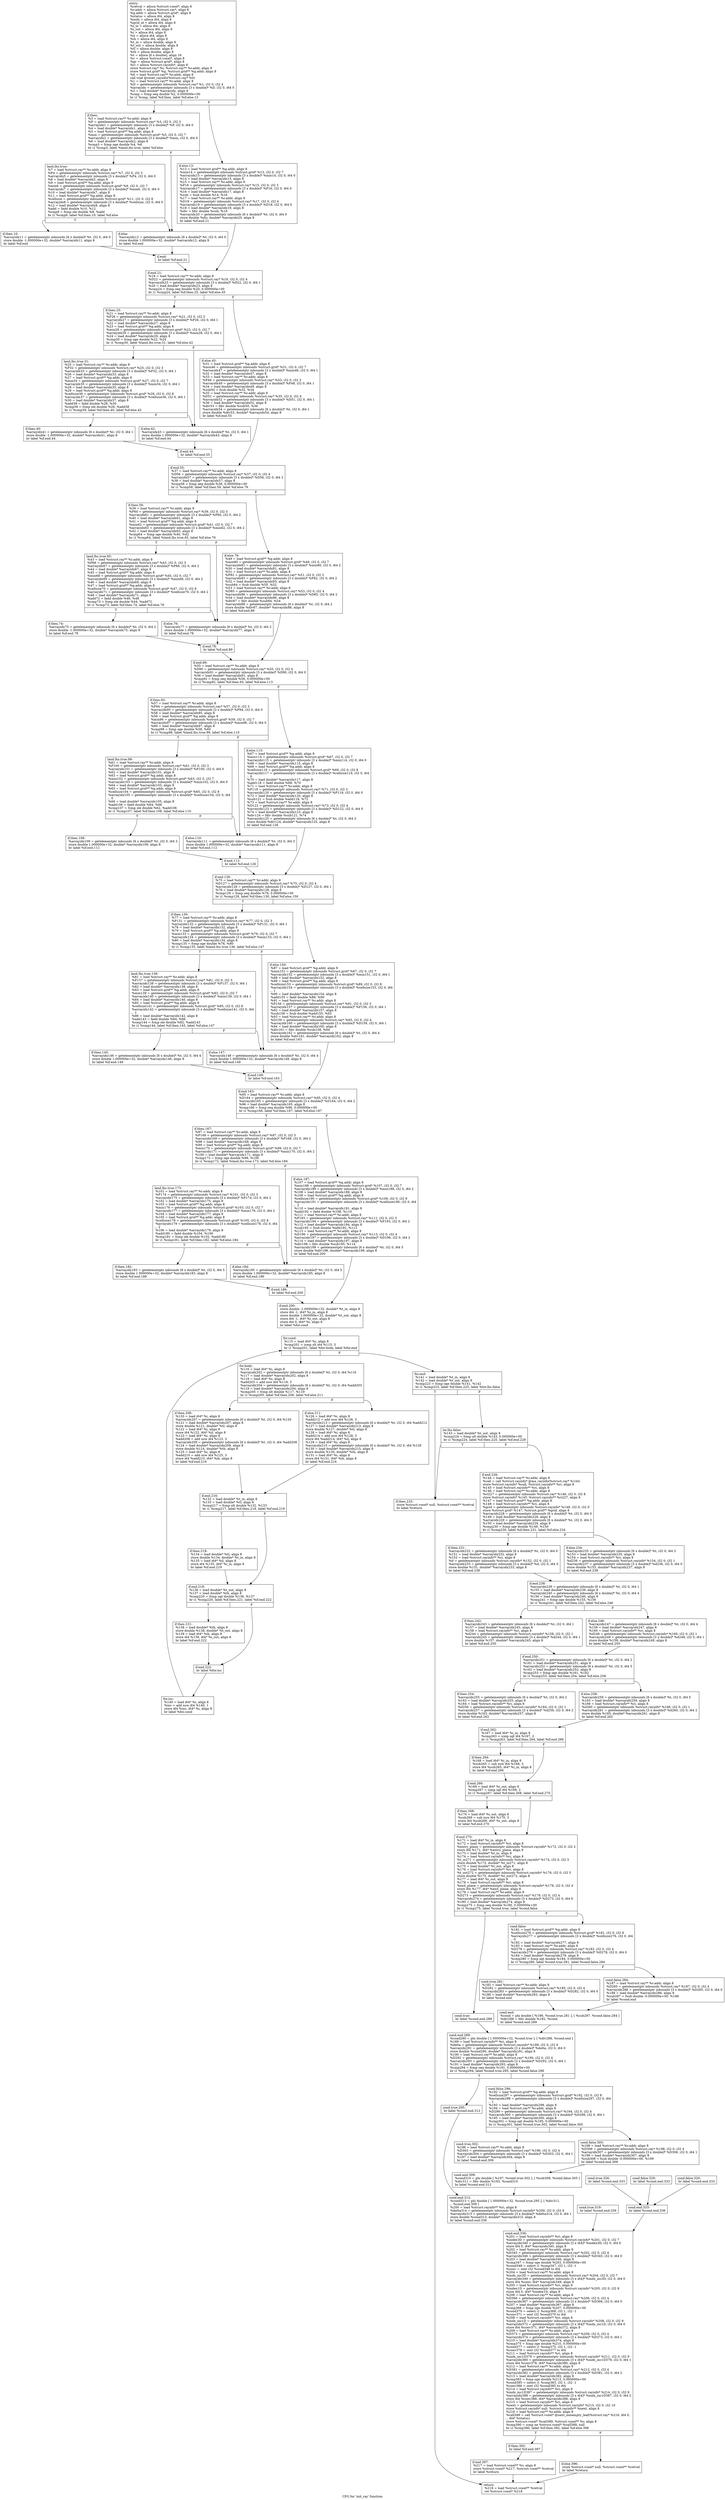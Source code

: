 digraph "CFG for 'init_ray' function" {
	label="CFG for 'init_ray' function";

	Node0x5f20430 [shape=record,label="{entry:\l  %retval = alloca %struct.voxel*, align 8\l  %r.addr = alloca %struct.ray*, align 8\l  %g.addr = alloca %struct.grid*, align 8\l  %status = alloca i64, align 8\l  %indx = alloca i64, align 8\l  %grid_id = alloca i64, align 8\l  %i_in = alloca i64, align 8\l  %i_out = alloca i64, align 8\l  %i = alloca i64, align 8\l  %il = alloca i64, align 8\l  %ih = alloca i64, align 8\l  %t_in = alloca double, align 8\l  %t_out = alloca double, align 8\l  %tl = alloca double, align 8\l  %th = alloca double, align 8\l  %t = alloca [6 x double], align 16\l  %v = alloca %struct.voxel*, align 8\l  %gr = alloca %struct.grid*, align 8\l  %ri = alloca %struct.rayinfo*, align 8\l  store %struct.ray* %r, %struct.ray** %r.addr, align 8\l  store %struct.grid* %g, %struct.grid** %g.addr, align 8\l  %0 = load %struct.ray** %r.addr, align 8\l  call void @reset_rayinfo(%struct.ray* %0)\l  %1 = load %struct.ray** %r.addr, align 8\l  %D = getelementptr inbounds %struct.ray* %1, i32 0, i32 4\l  %arrayidx = getelementptr inbounds [3 x double]* %D, i32 0, i64 0\l  %2 = load double* %arrayidx, align 8\l  %cmp = fcmp oeq double %2, 0.000000e+00\l  br i1 %cmp, label %if.then, label %if.else.13\l|{<s0>T|<s1>F}}"];
	Node0x5f20430:s0 -> Node0x5f20480;
	Node0x5f20430:s1 -> Node0x5f9b750;
	Node0x5f20480 [shape=record,label="{if.then:                                          \l  %3 = load %struct.ray** %r.addr, align 8\l  %P = getelementptr inbounds %struct.ray* %3, i32 0, i32 3\l  %arrayidx1 = getelementptr inbounds [3 x double]* %P, i32 0, i64 0\l  %4 = load double* %arrayidx1, align 8\l  %5 = load %struct.grid** %g.addr, align 8\l  %min = getelementptr inbounds %struct.grid* %5, i32 0, i32 7\l  %arrayidx2 = getelementptr inbounds [3 x double]* %min, i32 0, i64 0\l  %6 = load double* %arrayidx2, align 8\l  %cmp3 = fcmp oge double %4, %6\l  br i1 %cmp3, label %land.lhs.true, label %if.else\l|{<s0>T|<s1>F}}"];
	Node0x5f20480:s0 -> Node0x5f9b610;
	Node0x5f20480:s1 -> Node0x5f9b6b0;
	Node0x5f9b610 [shape=record,label="{land.lhs.true:                                    \l  %7 = load %struct.ray** %r.addr, align 8\l  %P4 = getelementptr inbounds %struct.ray* %7, i32 0, i32 3\l  %arrayidx5 = getelementptr inbounds [3 x double]* %P4, i32 0, i64 0\l  %8 = load double* %arrayidx5, align 8\l  %9 = load %struct.grid** %g.addr, align 8\l  %min6 = getelementptr inbounds %struct.grid* %9, i32 0, i32 7\l  %arrayidx7 = getelementptr inbounds [3 x double]* %min6, i32 0, i64 0\l  %10 = load double* %arrayidx7, align 8\l  %11 = load %struct.grid** %g.addr, align 8\l  %cellsize = getelementptr inbounds %struct.grid* %11, i32 0, i32 8\l  %arrayidx8 = getelementptr inbounds [3 x double]* %cellsize, i32 0, i64 0\l  %12 = load double* %arrayidx8, align 8\l  %add = fadd double %10, %12\l  %cmp9 = fcmp ole double %8, %add\l  br i1 %cmp9, label %if.then.10, label %if.else\l|{<s0>T|<s1>F}}"];
	Node0x5f9b610:s0 -> Node0x5f9b660;
	Node0x5f9b610:s1 -> Node0x5f9b6b0;
	Node0x5f9b660 [shape=record,label="{if.then.10:                                       \l  %arrayidx11 = getelementptr inbounds [6 x double]* %t, i32 0, i64 0\l  store double -1.000000e+32, double* %arrayidx11, align 8\l  br label %if.end\l}"];
	Node0x5f9b660 -> Node0x5f9b700;
	Node0x5f9b6b0 [shape=record,label="{if.else:                                          \l  %arrayidx12 = getelementptr inbounds [6 x double]* %t, i32 0, i64 0\l  store double 1.000000e+32, double* %arrayidx12, align 8\l  br label %if.end\l}"];
	Node0x5f9b6b0 -> Node0x5f9b700;
	Node0x5f9b700 [shape=record,label="{if.end:                                           \l  br label %if.end.21\l}"];
	Node0x5f9b700 -> Node0x5f9b7a0;
	Node0x5f9b750 [shape=record,label="{if.else.13:                                       \l  %13 = load %struct.grid** %g.addr, align 8\l  %min14 = getelementptr inbounds %struct.grid* %13, i32 0, i32 7\l  %arrayidx15 = getelementptr inbounds [3 x double]* %min14, i32 0, i64 0\l  %14 = load double* %arrayidx15, align 8\l  %15 = load %struct.ray** %r.addr, align 8\l  %P16 = getelementptr inbounds %struct.ray* %15, i32 0, i32 3\l  %arrayidx17 = getelementptr inbounds [3 x double]* %P16, i32 0, i64 0\l  %16 = load double* %arrayidx17, align 8\l  %sub = fsub double %14, %16\l  %17 = load %struct.ray** %r.addr, align 8\l  %D18 = getelementptr inbounds %struct.ray* %17, i32 0, i32 4\l  %arrayidx19 = getelementptr inbounds [3 x double]* %D18, i32 0, i64 0\l  %18 = load double* %arrayidx19, align 8\l  %div = fdiv double %sub, %18\l  %arrayidx20 = getelementptr inbounds [6 x double]* %t, i32 0, i64 0\l  store double %div, double* %arrayidx20, align 8\l  br label %if.end.21\l}"];
	Node0x5f9b750 -> Node0x5f9b7a0;
	Node0x5f9b7a0 [shape=record,label="{if.end.21:                                        \l  %19 = load %struct.ray** %r.addr, align 8\l  %D22 = getelementptr inbounds %struct.ray* %19, i32 0, i32 4\l  %arrayidx23 = getelementptr inbounds [3 x double]* %D22, i32 0, i64 1\l  %20 = load double* %arrayidx23, align 8\l  %cmp24 = fcmp oeq double %20, 0.000000e+00\l  br i1 %cmp24, label %if.then.25, label %if.else.45\l|{<s0>T|<s1>F}}"];
	Node0x5f9b7a0:s0 -> Node0x5f9b7f0;
	Node0x5f9b7a0:s1 -> Node0x5f9b980;
	Node0x5f9b7f0 [shape=record,label="{if.then.25:                                       \l  %21 = load %struct.ray** %r.addr, align 8\l  %P26 = getelementptr inbounds %struct.ray* %21, i32 0, i32 3\l  %arrayidx27 = getelementptr inbounds [3 x double]* %P26, i32 0, i64 1\l  %22 = load double* %arrayidx27, align 8\l  %23 = load %struct.grid** %g.addr, align 8\l  %min28 = getelementptr inbounds %struct.grid* %23, i32 0, i32 7\l  %arrayidx29 = getelementptr inbounds [3 x double]* %min28, i32 0, i64 1\l  %24 = load double* %arrayidx29, align 8\l  %cmp30 = fcmp oge double %22, %24\l  br i1 %cmp30, label %land.lhs.true.31, label %if.else.42\l|{<s0>T|<s1>F}}"];
	Node0x5f9b7f0:s0 -> Node0x5f9b840;
	Node0x5f9b7f0:s1 -> Node0x5f9b8e0;
	Node0x5f9b840 [shape=record,label="{land.lhs.true.31:                                 \l  %25 = load %struct.ray** %r.addr, align 8\l  %P32 = getelementptr inbounds %struct.ray* %25, i32 0, i32 3\l  %arrayidx33 = getelementptr inbounds [3 x double]* %P32, i32 0, i64 1\l  %26 = load double* %arrayidx33, align 8\l  %27 = load %struct.grid** %g.addr, align 8\l  %min34 = getelementptr inbounds %struct.grid* %27, i32 0, i32 7\l  %arrayidx35 = getelementptr inbounds [3 x double]* %min34, i32 0, i64 1\l  %28 = load double* %arrayidx35, align 8\l  %29 = load %struct.grid** %g.addr, align 8\l  %cellsize36 = getelementptr inbounds %struct.grid* %29, i32 0, i32 8\l  %arrayidx37 = getelementptr inbounds [3 x double]* %cellsize36, i32 0, i64 1\l  %30 = load double* %arrayidx37, align 8\l  %add38 = fadd double %28, %30\l  %cmp39 = fcmp ole double %26, %add38\l  br i1 %cmp39, label %if.then.40, label %if.else.42\l|{<s0>T|<s1>F}}"];
	Node0x5f9b840:s0 -> Node0x5f9b890;
	Node0x5f9b840:s1 -> Node0x5f9b8e0;
	Node0x5f9b890 [shape=record,label="{if.then.40:                                       \l  %arrayidx41 = getelementptr inbounds [6 x double]* %t, i32 0, i64 1\l  store double -1.000000e+32, double* %arrayidx41, align 8\l  br label %if.end.44\l}"];
	Node0x5f9b890 -> Node0x5f9b930;
	Node0x5f9b8e0 [shape=record,label="{if.else.42:                                       \l  %arrayidx43 = getelementptr inbounds [6 x double]* %t, i32 0, i64 1\l  store double 1.000000e+32, double* %arrayidx43, align 8\l  br label %if.end.44\l}"];
	Node0x5f9b8e0 -> Node0x5f9b930;
	Node0x5f9b930 [shape=record,label="{if.end.44:                                        \l  br label %if.end.55\l}"];
	Node0x5f9b930 -> Node0x5f9b9d0;
	Node0x5f9b980 [shape=record,label="{if.else.45:                                       \l  %31 = load %struct.grid** %g.addr, align 8\l  %min46 = getelementptr inbounds %struct.grid* %31, i32 0, i32 7\l  %arrayidx47 = getelementptr inbounds [3 x double]* %min46, i32 0, i64 1\l  %32 = load double* %arrayidx47, align 8\l  %33 = load %struct.ray** %r.addr, align 8\l  %P48 = getelementptr inbounds %struct.ray* %33, i32 0, i32 3\l  %arrayidx49 = getelementptr inbounds [3 x double]* %P48, i32 0, i64 1\l  %34 = load double* %arrayidx49, align 8\l  %sub50 = fsub double %32, %34\l  %35 = load %struct.ray** %r.addr, align 8\l  %D51 = getelementptr inbounds %struct.ray* %35, i32 0, i32 4\l  %arrayidx52 = getelementptr inbounds [3 x double]* %D51, i32 0, i64 1\l  %36 = load double* %arrayidx52, align 8\l  %div53 = fdiv double %sub50, %36\l  %arrayidx54 = getelementptr inbounds [6 x double]* %t, i32 0, i64 1\l  store double %div53, double* %arrayidx54, align 8\l  br label %if.end.55\l}"];
	Node0x5f9b980 -> Node0x5f9b9d0;
	Node0x5f9b9d0 [shape=record,label="{if.end.55:                                        \l  %37 = load %struct.ray** %r.addr, align 8\l  %D56 = getelementptr inbounds %struct.ray* %37, i32 0, i32 4\l  %arrayidx57 = getelementptr inbounds [3 x double]* %D56, i32 0, i64 2\l  %38 = load double* %arrayidx57, align 8\l  %cmp58 = fcmp oeq double %38, 0.000000e+00\l  br i1 %cmp58, label %if.then.59, label %if.else.79\l|{<s0>T|<s1>F}}"];
	Node0x5f9b9d0:s0 -> Node0x5f9ba20;
	Node0x5f9b9d0:s1 -> Node0x5f9bbb0;
	Node0x5f9ba20 [shape=record,label="{if.then.59:                                       \l  %39 = load %struct.ray** %r.addr, align 8\l  %P60 = getelementptr inbounds %struct.ray* %39, i32 0, i32 3\l  %arrayidx61 = getelementptr inbounds [3 x double]* %P60, i32 0, i64 2\l  %40 = load double* %arrayidx61, align 8\l  %41 = load %struct.grid** %g.addr, align 8\l  %min62 = getelementptr inbounds %struct.grid* %41, i32 0, i32 7\l  %arrayidx63 = getelementptr inbounds [3 x double]* %min62, i32 0, i64 2\l  %42 = load double* %arrayidx63, align 8\l  %cmp64 = fcmp oge double %40, %42\l  br i1 %cmp64, label %land.lhs.true.65, label %if.else.76\l|{<s0>T|<s1>F}}"];
	Node0x5f9ba20:s0 -> Node0x5f9ba70;
	Node0x5f9ba20:s1 -> Node0x5f9bb10;
	Node0x5f9ba70 [shape=record,label="{land.lhs.true.65:                                 \l  %43 = load %struct.ray** %r.addr, align 8\l  %P66 = getelementptr inbounds %struct.ray* %43, i32 0, i32 3\l  %arrayidx67 = getelementptr inbounds [3 x double]* %P66, i32 0, i64 2\l  %44 = load double* %arrayidx67, align 8\l  %45 = load %struct.grid** %g.addr, align 8\l  %min68 = getelementptr inbounds %struct.grid* %45, i32 0, i32 7\l  %arrayidx69 = getelementptr inbounds [3 x double]* %min68, i32 0, i64 2\l  %46 = load double* %arrayidx69, align 8\l  %47 = load %struct.grid** %g.addr, align 8\l  %cellsize70 = getelementptr inbounds %struct.grid* %47, i32 0, i32 8\l  %arrayidx71 = getelementptr inbounds [3 x double]* %cellsize70, i32 0, i64 2\l  %48 = load double* %arrayidx71, align 8\l  %add72 = fadd double %46, %48\l  %cmp73 = fcmp ole double %44, %add72\l  br i1 %cmp73, label %if.then.74, label %if.else.76\l|{<s0>T|<s1>F}}"];
	Node0x5f9ba70:s0 -> Node0x5f9bac0;
	Node0x5f9ba70:s1 -> Node0x5f9bb10;
	Node0x5f9bac0 [shape=record,label="{if.then.74:                                       \l  %arrayidx75 = getelementptr inbounds [6 x double]* %t, i32 0, i64 2\l  store double -1.000000e+32, double* %arrayidx75, align 8\l  br label %if.end.78\l}"];
	Node0x5f9bac0 -> Node0x5f9bb60;
	Node0x5f9bb10 [shape=record,label="{if.else.76:                                       \l  %arrayidx77 = getelementptr inbounds [6 x double]* %t, i32 0, i64 2\l  store double 1.000000e+32, double* %arrayidx77, align 8\l  br label %if.end.78\l}"];
	Node0x5f9bb10 -> Node0x5f9bb60;
	Node0x5f9bb60 [shape=record,label="{if.end.78:                                        \l  br label %if.end.89\l}"];
	Node0x5f9bb60 -> Node0x5f9bc00;
	Node0x5f9bbb0 [shape=record,label="{if.else.79:                                       \l  %49 = load %struct.grid** %g.addr, align 8\l  %min80 = getelementptr inbounds %struct.grid* %49, i32 0, i32 7\l  %arrayidx81 = getelementptr inbounds [3 x double]* %min80, i32 0, i64 2\l  %50 = load double* %arrayidx81, align 8\l  %51 = load %struct.ray** %r.addr, align 8\l  %P82 = getelementptr inbounds %struct.ray* %51, i32 0, i32 3\l  %arrayidx83 = getelementptr inbounds [3 x double]* %P82, i32 0, i64 2\l  %52 = load double* %arrayidx83, align 8\l  %sub84 = fsub double %50, %52\l  %53 = load %struct.ray** %r.addr, align 8\l  %D85 = getelementptr inbounds %struct.ray* %53, i32 0, i32 4\l  %arrayidx86 = getelementptr inbounds [3 x double]* %D85, i32 0, i64 2\l  %54 = load double* %arrayidx86, align 8\l  %div87 = fdiv double %sub84, %54\l  %arrayidx88 = getelementptr inbounds [6 x double]* %t, i32 0, i64 2\l  store double %div87, double* %arrayidx88, align 8\l  br label %if.end.89\l}"];
	Node0x5f9bbb0 -> Node0x5f9bc00;
	Node0x5f9bc00 [shape=record,label="{if.end.89:                                        \l  %55 = load %struct.ray** %r.addr, align 8\l  %D90 = getelementptr inbounds %struct.ray* %55, i32 0, i32 4\l  %arrayidx91 = getelementptr inbounds [3 x double]* %D90, i32 0, i64 0\l  %56 = load double* %arrayidx91, align 8\l  %cmp92 = fcmp oeq double %56, 0.000000e+00\l  br i1 %cmp92, label %if.then.93, label %if.else.113\l|{<s0>T|<s1>F}}"];
	Node0x5f9bc00:s0 -> Node0x5f9bc50;
	Node0x5f9bc00:s1 -> Node0x5f9bde0;
	Node0x5f9bc50 [shape=record,label="{if.then.93:                                       \l  %57 = load %struct.ray** %r.addr, align 8\l  %P94 = getelementptr inbounds %struct.ray* %57, i32 0, i32 3\l  %arrayidx95 = getelementptr inbounds [3 x double]* %P94, i32 0, i64 0\l  %58 = load double* %arrayidx95, align 8\l  %59 = load %struct.grid** %g.addr, align 8\l  %min96 = getelementptr inbounds %struct.grid* %59, i32 0, i32 7\l  %arrayidx97 = getelementptr inbounds [3 x double]* %min96, i32 0, i64 0\l  %60 = load double* %arrayidx97, align 8\l  %cmp98 = fcmp oge double %58, %60\l  br i1 %cmp98, label %land.lhs.true.99, label %if.else.110\l|{<s0>T|<s1>F}}"];
	Node0x5f9bc50:s0 -> Node0x5f9bca0;
	Node0x5f9bc50:s1 -> Node0x5f9bd40;
	Node0x5f9bca0 [shape=record,label="{land.lhs.true.99:                                 \l  %61 = load %struct.ray** %r.addr, align 8\l  %P100 = getelementptr inbounds %struct.ray* %61, i32 0, i32 3\l  %arrayidx101 = getelementptr inbounds [3 x double]* %P100, i32 0, i64 0\l  %62 = load double* %arrayidx101, align 8\l  %63 = load %struct.grid** %g.addr, align 8\l  %min102 = getelementptr inbounds %struct.grid* %63, i32 0, i32 7\l  %arrayidx103 = getelementptr inbounds [3 x double]* %min102, i32 0, i64 0\l  %64 = load double* %arrayidx103, align 8\l  %65 = load %struct.grid** %g.addr, align 8\l  %cellsize104 = getelementptr inbounds %struct.grid* %65, i32 0, i32 8\l  %arrayidx105 = getelementptr inbounds [3 x double]* %cellsize104, i32 0, i64\l... 0\l  %66 = load double* %arrayidx105, align 8\l  %add106 = fadd double %64, %66\l  %cmp107 = fcmp ole double %62, %add106\l  br i1 %cmp107, label %if.then.108, label %if.else.110\l|{<s0>T|<s1>F}}"];
	Node0x5f9bca0:s0 -> Node0x5f9bcf0;
	Node0x5f9bca0:s1 -> Node0x5f9bd40;
	Node0x5f9bcf0 [shape=record,label="{if.then.108:                                      \l  %arrayidx109 = getelementptr inbounds [6 x double]* %t, i32 0, i64 3\l  store double 1.000000e+32, double* %arrayidx109, align 8\l  br label %if.end.112\l}"];
	Node0x5f9bcf0 -> Node0x5f9bd90;
	Node0x5f9bd40 [shape=record,label="{if.else.110:                                      \l  %arrayidx111 = getelementptr inbounds [6 x double]* %t, i32 0, i64 3\l  store double 1.000000e+32, double* %arrayidx111, align 8\l  br label %if.end.112\l}"];
	Node0x5f9bd40 -> Node0x5f9bd90;
	Node0x5f9bd90 [shape=record,label="{if.end.112:                                       \l  br label %if.end.126\l}"];
	Node0x5f9bd90 -> Node0x5f9be30;
	Node0x5f9bde0 [shape=record,label="{if.else.113:                                      \l  %67 = load %struct.grid** %g.addr, align 8\l  %min114 = getelementptr inbounds %struct.grid* %67, i32 0, i32 7\l  %arrayidx115 = getelementptr inbounds [3 x double]* %min114, i32 0, i64 0\l  %68 = load double* %arrayidx115, align 8\l  %69 = load %struct.grid** %g.addr, align 8\l  %cellsize116 = getelementptr inbounds %struct.grid* %69, i32 0, i32 8\l  %arrayidx117 = getelementptr inbounds [3 x double]* %cellsize116, i32 0, i64\l... 0\l  %70 = load double* %arrayidx117, align 8\l  %add118 = fadd double %68, %70\l  %71 = load %struct.ray** %r.addr, align 8\l  %P119 = getelementptr inbounds %struct.ray* %71, i32 0, i32 3\l  %arrayidx120 = getelementptr inbounds [3 x double]* %P119, i32 0, i64 0\l  %72 = load double* %arrayidx120, align 8\l  %sub121 = fsub double %add118, %72\l  %73 = load %struct.ray** %r.addr, align 8\l  %D122 = getelementptr inbounds %struct.ray* %73, i32 0, i32 4\l  %arrayidx123 = getelementptr inbounds [3 x double]* %D122, i32 0, i64 0\l  %74 = load double* %arrayidx123, align 8\l  %div124 = fdiv double %sub121, %74\l  %arrayidx125 = getelementptr inbounds [6 x double]* %t, i32 0, i64 3\l  store double %div124, double* %arrayidx125, align 8\l  br label %if.end.126\l}"];
	Node0x5f9bde0 -> Node0x5f9be30;
	Node0x5f9be30 [shape=record,label="{if.end.126:                                       \l  %75 = load %struct.ray** %r.addr, align 8\l  %D127 = getelementptr inbounds %struct.ray* %75, i32 0, i32 4\l  %arrayidx128 = getelementptr inbounds [3 x double]* %D127, i32 0, i64 1\l  %76 = load double* %arrayidx128, align 8\l  %cmp129 = fcmp oeq double %76, 0.000000e+00\l  br i1 %cmp129, label %if.then.130, label %if.else.150\l|{<s0>T|<s1>F}}"];
	Node0x5f9be30:s0 -> Node0x5f9be80;
	Node0x5f9be30:s1 -> Node0x5f9c010;
	Node0x5f9be80 [shape=record,label="{if.then.130:                                      \l  %77 = load %struct.ray** %r.addr, align 8\l  %P131 = getelementptr inbounds %struct.ray* %77, i32 0, i32 3\l  %arrayidx132 = getelementptr inbounds [3 x double]* %P131, i32 0, i64 1\l  %78 = load double* %arrayidx132, align 8\l  %79 = load %struct.grid** %g.addr, align 8\l  %min133 = getelementptr inbounds %struct.grid* %79, i32 0, i32 7\l  %arrayidx134 = getelementptr inbounds [3 x double]* %min133, i32 0, i64 1\l  %80 = load double* %arrayidx134, align 8\l  %cmp135 = fcmp oge double %78, %80\l  br i1 %cmp135, label %land.lhs.true.136, label %if.else.147\l|{<s0>T|<s1>F}}"];
	Node0x5f9be80:s0 -> Node0x5f9bed0;
	Node0x5f9be80:s1 -> Node0x5f9bf70;
	Node0x5f9bed0 [shape=record,label="{land.lhs.true.136:                                \l  %81 = load %struct.ray** %r.addr, align 8\l  %P137 = getelementptr inbounds %struct.ray* %81, i32 0, i32 3\l  %arrayidx138 = getelementptr inbounds [3 x double]* %P137, i32 0, i64 1\l  %82 = load double* %arrayidx138, align 8\l  %83 = load %struct.grid** %g.addr, align 8\l  %min139 = getelementptr inbounds %struct.grid* %83, i32 0, i32 7\l  %arrayidx140 = getelementptr inbounds [3 x double]* %min139, i32 0, i64 1\l  %84 = load double* %arrayidx140, align 8\l  %85 = load %struct.grid** %g.addr, align 8\l  %cellsize141 = getelementptr inbounds %struct.grid* %85, i32 0, i32 8\l  %arrayidx142 = getelementptr inbounds [3 x double]* %cellsize141, i32 0, i64\l... 1\l  %86 = load double* %arrayidx142, align 8\l  %add143 = fadd double %84, %86\l  %cmp144 = fcmp ole double %82, %add143\l  br i1 %cmp144, label %if.then.145, label %if.else.147\l|{<s0>T|<s1>F}}"];
	Node0x5f9bed0:s0 -> Node0x5f9bf20;
	Node0x5f9bed0:s1 -> Node0x5f9bf70;
	Node0x5f9bf20 [shape=record,label="{if.then.145:                                      \l  %arrayidx146 = getelementptr inbounds [6 x double]* %t, i32 0, i64 4\l  store double 1.000000e+32, double* %arrayidx146, align 8\l  br label %if.end.149\l}"];
	Node0x5f9bf20 -> Node0x5f9bfc0;
	Node0x5f9bf70 [shape=record,label="{if.else.147:                                      \l  %arrayidx148 = getelementptr inbounds [6 x double]* %t, i32 0, i64 4\l  store double 1.000000e+32, double* %arrayidx148, align 8\l  br label %if.end.149\l}"];
	Node0x5f9bf70 -> Node0x5f9bfc0;
	Node0x5f9bfc0 [shape=record,label="{if.end.149:                                       \l  br label %if.end.163\l}"];
	Node0x5f9bfc0 -> Node0x5f9c060;
	Node0x5f9c010 [shape=record,label="{if.else.150:                                      \l  %87 = load %struct.grid** %g.addr, align 8\l  %min151 = getelementptr inbounds %struct.grid* %87, i32 0, i32 7\l  %arrayidx152 = getelementptr inbounds [3 x double]* %min151, i32 0, i64 1\l  %88 = load double* %arrayidx152, align 8\l  %89 = load %struct.grid** %g.addr, align 8\l  %cellsize153 = getelementptr inbounds %struct.grid* %89, i32 0, i32 8\l  %arrayidx154 = getelementptr inbounds [3 x double]* %cellsize153, i32 0, i64\l... 1\l  %90 = load double* %arrayidx154, align 8\l  %add155 = fadd double %88, %90\l  %91 = load %struct.ray** %r.addr, align 8\l  %P156 = getelementptr inbounds %struct.ray* %91, i32 0, i32 3\l  %arrayidx157 = getelementptr inbounds [3 x double]* %P156, i32 0, i64 1\l  %92 = load double* %arrayidx157, align 8\l  %sub158 = fsub double %add155, %92\l  %93 = load %struct.ray** %r.addr, align 8\l  %D159 = getelementptr inbounds %struct.ray* %93, i32 0, i32 4\l  %arrayidx160 = getelementptr inbounds [3 x double]* %D159, i32 0, i64 1\l  %94 = load double* %arrayidx160, align 8\l  %div161 = fdiv double %sub158, %94\l  %arrayidx162 = getelementptr inbounds [6 x double]* %t, i32 0, i64 4\l  store double %div161, double* %arrayidx162, align 8\l  br label %if.end.163\l}"];
	Node0x5f9c010 -> Node0x5f9c060;
	Node0x5f9c060 [shape=record,label="{if.end.163:                                       \l  %95 = load %struct.ray** %r.addr, align 8\l  %D164 = getelementptr inbounds %struct.ray* %95, i32 0, i32 4\l  %arrayidx165 = getelementptr inbounds [3 x double]* %D164, i32 0, i64 2\l  %96 = load double* %arrayidx165, align 8\l  %cmp166 = fcmp oeq double %96, 0.000000e+00\l  br i1 %cmp166, label %if.then.167, label %if.else.187\l|{<s0>T|<s1>F}}"];
	Node0x5f9c060:s0 -> Node0x5f9c0b0;
	Node0x5f9c060:s1 -> Node0x5f9c240;
	Node0x5f9c0b0 [shape=record,label="{if.then.167:                                      \l  %97 = load %struct.ray** %r.addr, align 8\l  %P168 = getelementptr inbounds %struct.ray* %97, i32 0, i32 3\l  %arrayidx169 = getelementptr inbounds [3 x double]* %P168, i32 0, i64 2\l  %98 = load double* %arrayidx169, align 8\l  %99 = load %struct.grid** %g.addr, align 8\l  %min170 = getelementptr inbounds %struct.grid* %99, i32 0, i32 7\l  %arrayidx171 = getelementptr inbounds [3 x double]* %min170, i32 0, i64 2\l  %100 = load double* %arrayidx171, align 8\l  %cmp172 = fcmp oge double %98, %100\l  br i1 %cmp172, label %land.lhs.true.173, label %if.else.184\l|{<s0>T|<s1>F}}"];
	Node0x5f9c0b0:s0 -> Node0x5f9c100;
	Node0x5f9c0b0:s1 -> Node0x5f9c1a0;
	Node0x5f9c100 [shape=record,label="{land.lhs.true.173:                                \l  %101 = load %struct.ray** %r.addr, align 8\l  %P174 = getelementptr inbounds %struct.ray* %101, i32 0, i32 3\l  %arrayidx175 = getelementptr inbounds [3 x double]* %P174, i32 0, i64 2\l  %102 = load double* %arrayidx175, align 8\l  %103 = load %struct.grid** %g.addr, align 8\l  %min176 = getelementptr inbounds %struct.grid* %103, i32 0, i32 7\l  %arrayidx177 = getelementptr inbounds [3 x double]* %min176, i32 0, i64 2\l  %104 = load double* %arrayidx177, align 8\l  %105 = load %struct.grid** %g.addr, align 8\l  %cellsize178 = getelementptr inbounds %struct.grid* %105, i32 0, i32 8\l  %arrayidx179 = getelementptr inbounds [3 x double]* %cellsize178, i32 0, i64\l... 2\l  %106 = load double* %arrayidx179, align 8\l  %add180 = fadd double %104, %106\l  %cmp181 = fcmp ole double %102, %add180\l  br i1 %cmp181, label %if.then.182, label %if.else.184\l|{<s0>T|<s1>F}}"];
	Node0x5f9c100:s0 -> Node0x5f9c150;
	Node0x5f9c100:s1 -> Node0x5f9c1a0;
	Node0x5f9c150 [shape=record,label="{if.then.182:                                      \l  %arrayidx183 = getelementptr inbounds [6 x double]* %t, i32 0, i64 5\l  store double 1.000000e+32, double* %arrayidx183, align 8\l  br label %if.end.186\l}"];
	Node0x5f9c150 -> Node0x5f9c1f0;
	Node0x5f9c1a0 [shape=record,label="{if.else.184:                                      \l  %arrayidx185 = getelementptr inbounds [6 x double]* %t, i32 0, i64 5\l  store double 1.000000e+32, double* %arrayidx185, align 8\l  br label %if.end.186\l}"];
	Node0x5f9c1a0 -> Node0x5f9c1f0;
	Node0x5f9c1f0 [shape=record,label="{if.end.186:                                       \l  br label %if.end.200\l}"];
	Node0x5f9c1f0 -> Node0x5f9c290;
	Node0x5f9c240 [shape=record,label="{if.else.187:                                      \l  %107 = load %struct.grid** %g.addr, align 8\l  %min188 = getelementptr inbounds %struct.grid* %107, i32 0, i32 7\l  %arrayidx189 = getelementptr inbounds [3 x double]* %min188, i32 0, i64 2\l  %108 = load double* %arrayidx189, align 8\l  %109 = load %struct.grid** %g.addr, align 8\l  %cellsize190 = getelementptr inbounds %struct.grid* %109, i32 0, i32 8\l  %arrayidx191 = getelementptr inbounds [3 x double]* %cellsize190, i32 0, i64\l... 2\l  %110 = load double* %arrayidx191, align 8\l  %add192 = fadd double %108, %110\l  %111 = load %struct.ray** %r.addr, align 8\l  %P193 = getelementptr inbounds %struct.ray* %111, i32 0, i32 3\l  %arrayidx194 = getelementptr inbounds [3 x double]* %P193, i32 0, i64 2\l  %112 = load double* %arrayidx194, align 8\l  %sub195 = fsub double %add192, %112\l  %113 = load %struct.ray** %r.addr, align 8\l  %D196 = getelementptr inbounds %struct.ray* %113, i32 0, i32 4\l  %arrayidx197 = getelementptr inbounds [3 x double]* %D196, i32 0, i64 2\l  %114 = load double* %arrayidx197, align 8\l  %div198 = fdiv double %sub195, %114\l  %arrayidx199 = getelementptr inbounds [6 x double]* %t, i32 0, i64 5\l  store double %div198, double* %arrayidx199, align 8\l  br label %if.end.200\l}"];
	Node0x5f9c240 -> Node0x5f9c290;
	Node0x5f9c290 [shape=record,label="{if.end.200:                                       \l  store double -1.000000e+32, double* %t_in, align 8\l  store i64 -1, i64* %i_in, align 8\l  store double 1.000000e+32, double* %t_out, align 8\l  store i64 -1, i64* %i_out, align 8\l  store i64 0, i64* %i, align 8\l  br label %for.cond\l}"];
	Node0x5f9c290 -> Node0x5f9c2e0;
	Node0x5f9c2e0 [shape=record,label="{for.cond:                                         \l  %115 = load i64* %i, align 8\l  %cmp201 = icmp slt i64 %115, 3\l  br i1 %cmp201, label %for.body, label %for.end\l|{<s0>T|<s1>F}}"];
	Node0x5f9c2e0:s0 -> Node0x5f9c330;
	Node0x5f9c2e0:s1 -> Node0x5f9c600;
	Node0x5f9c330 [shape=record,label="{for.body:                                         \l  %116 = load i64* %i, align 8\l  %arrayidx202 = getelementptr inbounds [6 x double]* %t, i32 0, i64 %116\l  %117 = load double* %arrayidx202, align 8\l  %118 = load i64* %i, align 8\l  %add203 = add nsw i64 %118, 3\l  %arrayidx204 = getelementptr inbounds [6 x double]* %t, i32 0, i64 %add203\l  %119 = load double* %arrayidx204, align 8\l  %cmp205 = fcmp olt double %117, %119\l  br i1 %cmp205, label %if.then.206, label %if.else.211\l|{<s0>T|<s1>F}}"];
	Node0x5f9c330:s0 -> Node0x5f9c380;
	Node0x5f9c330:s1 -> Node0x5f9c3d0;
	Node0x5f9c380 [shape=record,label="{if.then.206:                                      \l  %120 = load i64* %i, align 8\l  %arrayidx207 = getelementptr inbounds [6 x double]* %t, i32 0, i64 %120\l  %121 = load double* %arrayidx207, align 8\l  store double %121, double* %tl, align 8\l  %122 = load i64* %i, align 8\l  store i64 %122, i64* %il, align 8\l  %123 = load i64* %i, align 8\l  %add208 = add nsw i64 %123, 3\l  %arrayidx209 = getelementptr inbounds [6 x double]* %t, i32 0, i64 %add208\l  %124 = load double* %arrayidx209, align 8\l  store double %124, double* %th, align 8\l  %125 = load i64* %i, align 8\l  %add210 = add nsw i64 %125, 3\l  store i64 %add210, i64* %ih, align 8\l  br label %if.end.216\l}"];
	Node0x5f9c380 -> Node0x5f9c420;
	Node0x5f9c3d0 [shape=record,label="{if.else.211:                                      \l  %126 = load i64* %i, align 8\l  %add212 = add nsw i64 %126, 3\l  %arrayidx213 = getelementptr inbounds [6 x double]* %t, i32 0, i64 %add212\l  %127 = load double* %arrayidx213, align 8\l  store double %127, double* %tl, align 8\l  %128 = load i64* %i, align 8\l  %add214 = add nsw i64 %128, 3\l  store i64 %add214, i64* %il, align 8\l  %129 = load i64* %i, align 8\l  %arrayidx215 = getelementptr inbounds [6 x double]* %t, i32 0, i64 %129\l  %130 = load double* %arrayidx215, align 8\l  store double %130, double* %th, align 8\l  %131 = load i64* %i, align 8\l  store i64 %131, i64* %ih, align 8\l  br label %if.end.216\l}"];
	Node0x5f9c3d0 -> Node0x5f9c420;
	Node0x5f9c420 [shape=record,label="{if.end.216:                                       \l  %132 = load double* %t_in, align 8\l  %133 = load double* %tl, align 8\l  %cmp217 = fcmp olt double %132, %133\l  br i1 %cmp217, label %if.then.218, label %if.end.219\l|{<s0>T|<s1>F}}"];
	Node0x5f9c420:s0 -> Node0x5f9c470;
	Node0x5f9c420:s1 -> Node0x5f9c4c0;
	Node0x5f9c470 [shape=record,label="{if.then.218:                                      \l  %134 = load double* %tl, align 8\l  store double %134, double* %t_in, align 8\l  %135 = load i64* %il, align 8\l  store i64 %135, i64* %i_in, align 8\l  br label %if.end.219\l}"];
	Node0x5f9c470 -> Node0x5f9c4c0;
	Node0x5f9c4c0 [shape=record,label="{if.end.219:                                       \l  %136 = load double* %t_out, align 8\l  %137 = load double* %th, align 8\l  %cmp220 = fcmp ogt double %136, %137\l  br i1 %cmp220, label %if.then.221, label %if.end.222\l|{<s0>T|<s1>F}}"];
	Node0x5f9c4c0:s0 -> Node0x5f9c510;
	Node0x5f9c4c0:s1 -> Node0x5f9c560;
	Node0x5f9c510 [shape=record,label="{if.then.221:                                      \l  %138 = load double* %th, align 8\l  store double %138, double* %t_out, align 8\l  %139 = load i64* %ih, align 8\l  store i64 %139, i64* %i_out, align 8\l  br label %if.end.222\l}"];
	Node0x5f9c510 -> Node0x5f9c560;
	Node0x5f9c560 [shape=record,label="{if.end.222:                                       \l  br label %for.inc\l}"];
	Node0x5f9c560 -> Node0x5f9c5b0;
	Node0x5f9c5b0 [shape=record,label="{for.inc:                                          \l  %140 = load i64* %i, align 8\l  %inc = add nsw i64 %140, 1\l  store i64 %inc, i64* %i, align 8\l  br label %for.cond\l}"];
	Node0x5f9c5b0 -> Node0x5f9c2e0;
	Node0x5f9c600 [shape=record,label="{for.end:                                          \l  %141 = load double* %t_in, align 8\l  %142 = load double* %t_out, align 8\l  %cmp223 = fcmp oge double %141, %142\l  br i1 %cmp223, label %if.then.225, label %lor.lhs.false\l|{<s0>T|<s1>F}}"];
	Node0x5f9c600:s0 -> Node0x5f9c6a0;
	Node0x5f9c600:s1 -> Node0x5f9c650;
	Node0x5f9c650 [shape=record,label="{lor.lhs.false:                                    \l  %143 = load double* %t_out, align 8\l  %cmp224 = fcmp olt double %143, 0.000000e+00\l  br i1 %cmp224, label %if.then.225, label %if.end.226\l|{<s0>T|<s1>F}}"];
	Node0x5f9c650:s0 -> Node0x5f9c6a0;
	Node0x5f9c650:s1 -> Node0x5f9c6f0;
	Node0x5f9c6a0 [shape=record,label="{if.then.225:                                      \l  store %struct.voxel* null, %struct.voxel** %retval\l  br label %return\l}"];
	Node0x5f9c6a0 -> Node0x5f9d1e0;
	Node0x5f9c6f0 [shape=record,label="{if.end.226:                                       \l  %144 = load %struct.ray** %r.addr, align 8\l  %call = call %struct.rayinfo* @ma_rayinfo(%struct.ray* %144)\l  store %struct.rayinfo* %call, %struct.rayinfo** %ri, align 8\l  %145 = load %struct.rayinfo** %ri, align 8\l  %146 = load %struct.ray** %r.addr, align 8\l  %ri227 = getelementptr inbounds %struct.ray* %146, i32 0, i32 8\l  store %struct.rayinfo* %145, %struct.rayinfo** %ri227, align 8\l  %147 = load %struct.grid** %g.addr, align 8\l  %148 = load %struct.rayinfo** %ri, align 8\l  %grid = getelementptr inbounds %struct.rayinfo* %148, i32 0, i32 0\l  store %struct.grid* %147, %struct.grid** %grid, align 8\l  %arrayidx228 = getelementptr inbounds [6 x double]* %t, i32 0, i64 0\l  %149 = load double* %arrayidx228, align 8\l  %arrayidx229 = getelementptr inbounds [6 x double]* %t, i32 0, i64 3\l  %150 = load double* %arrayidx229, align 8\l  %cmp230 = fcmp oge double %149, %150\l  br i1 %cmp230, label %if.then.231, label %if.else.234\l|{<s0>T|<s1>F}}"];
	Node0x5f9c6f0:s0 -> Node0x5f9c740;
	Node0x5f9c6f0:s1 -> Node0x5f9c790;
	Node0x5f9c740 [shape=record,label="{if.then.231:                                      \l  %arrayidx232 = getelementptr inbounds [6 x double]* %t, i32 0, i64 0\l  %151 = load double* %arrayidx232, align 8\l  %152 = load %struct.rayinfo** %ri, align 8\l  %d = getelementptr inbounds %struct.rayinfo* %152, i32 0, i32 1\l  %arrayidx233 = getelementptr inbounds [3 x double]* %d, i32 0, i64 0\l  store double %151, double* %arrayidx233, align 8\l  br label %if.end.238\l}"];
	Node0x5f9c740 -> Node0x5f9c7e0;
	Node0x5f9c790 [shape=record,label="{if.else.234:                                      \l  %arrayidx235 = getelementptr inbounds [6 x double]* %t, i32 0, i64 3\l  %153 = load double* %arrayidx235, align 8\l  %154 = load %struct.rayinfo** %ri, align 8\l  %d236 = getelementptr inbounds %struct.rayinfo* %154, i32 0, i32 1\l  %arrayidx237 = getelementptr inbounds [3 x double]* %d236, i32 0, i64 0\l  store double %153, double* %arrayidx237, align 8\l  br label %if.end.238\l}"];
	Node0x5f9c790 -> Node0x5f9c7e0;
	Node0x5f9c7e0 [shape=record,label="{if.end.238:                                       \l  %arrayidx239 = getelementptr inbounds [6 x double]* %t, i32 0, i64 1\l  %155 = load double* %arrayidx239, align 8\l  %arrayidx240 = getelementptr inbounds [6 x double]* %t, i32 0, i64 4\l  %156 = load double* %arrayidx240, align 8\l  %cmp241 = fcmp oge double %155, %156\l  br i1 %cmp241, label %if.then.242, label %if.else.246\l|{<s0>T|<s1>F}}"];
	Node0x5f9c7e0:s0 -> Node0x5f9c830;
	Node0x5f9c7e0:s1 -> Node0x5f9c880;
	Node0x5f9c830 [shape=record,label="{if.then.242:                                      \l  %arrayidx243 = getelementptr inbounds [6 x double]* %t, i32 0, i64 1\l  %157 = load double* %arrayidx243, align 8\l  %158 = load %struct.rayinfo** %ri, align 8\l  %d244 = getelementptr inbounds %struct.rayinfo* %158, i32 0, i32 1\l  %arrayidx245 = getelementptr inbounds [3 x double]* %d244, i32 0, i64 1\l  store double %157, double* %arrayidx245, align 8\l  br label %if.end.250\l}"];
	Node0x5f9c830 -> Node0x5f9c8d0;
	Node0x5f9c880 [shape=record,label="{if.else.246:                                      \l  %arrayidx247 = getelementptr inbounds [6 x double]* %t, i32 0, i64 4\l  %159 = load double* %arrayidx247, align 8\l  %160 = load %struct.rayinfo** %ri, align 8\l  %d248 = getelementptr inbounds %struct.rayinfo* %160, i32 0, i32 1\l  %arrayidx249 = getelementptr inbounds [3 x double]* %d248, i32 0, i64 1\l  store double %159, double* %arrayidx249, align 8\l  br label %if.end.250\l}"];
	Node0x5f9c880 -> Node0x5f9c8d0;
	Node0x5f9c8d0 [shape=record,label="{if.end.250:                                       \l  %arrayidx251 = getelementptr inbounds [6 x double]* %t, i32 0, i64 2\l  %161 = load double* %arrayidx251, align 8\l  %arrayidx252 = getelementptr inbounds [6 x double]* %t, i32 0, i64 5\l  %162 = load double* %arrayidx252, align 8\l  %cmp253 = fcmp oge double %161, %162\l  br i1 %cmp253, label %if.then.254, label %if.else.258\l|{<s0>T|<s1>F}}"];
	Node0x5f9c8d0:s0 -> Node0x5f9c920;
	Node0x5f9c8d0:s1 -> Node0x5f9c970;
	Node0x5f9c920 [shape=record,label="{if.then.254:                                      \l  %arrayidx255 = getelementptr inbounds [6 x double]* %t, i32 0, i64 2\l  %163 = load double* %arrayidx255, align 8\l  %164 = load %struct.rayinfo** %ri, align 8\l  %d256 = getelementptr inbounds %struct.rayinfo* %164, i32 0, i32 1\l  %arrayidx257 = getelementptr inbounds [3 x double]* %d256, i32 0, i64 2\l  store double %163, double* %arrayidx257, align 8\l  br label %if.end.262\l}"];
	Node0x5f9c920 -> Node0x5f9c9c0;
	Node0x5f9c970 [shape=record,label="{if.else.258:                                      \l  %arrayidx259 = getelementptr inbounds [6 x double]* %t, i32 0, i64 5\l  %165 = load double* %arrayidx259, align 8\l  %166 = load %struct.rayinfo** %ri, align 8\l  %d260 = getelementptr inbounds %struct.rayinfo* %166, i32 0, i32 1\l  %arrayidx261 = getelementptr inbounds [3 x double]* %d260, i32 0, i64 2\l  store double %165, double* %arrayidx261, align 8\l  br label %if.end.262\l}"];
	Node0x5f9c970 -> Node0x5f9c9c0;
	Node0x5f9c9c0 [shape=record,label="{if.end.262:                                       \l  %167 = load i64* %i_in, align 8\l  %cmp263 = icmp sgt i64 %167, 2\l  br i1 %cmp263, label %if.then.264, label %if.end.266\l|{<s0>T|<s1>F}}"];
	Node0x5f9c9c0:s0 -> Node0x5f9ca10;
	Node0x5f9c9c0:s1 -> Node0x5f9ca60;
	Node0x5f9ca10 [shape=record,label="{if.then.264:                                      \l  %168 = load i64* %i_in, align 8\l  %sub265 = sub nsw i64 %168, 3\l  store i64 %sub265, i64* %i_in, align 8\l  br label %if.end.266\l}"];
	Node0x5f9ca10 -> Node0x5f9ca60;
	Node0x5f9ca60 [shape=record,label="{if.end.266:                                       \l  %169 = load i64* %i_out, align 8\l  %cmp267 = icmp sgt i64 %169, 2\l  br i1 %cmp267, label %if.then.268, label %if.end.270\l|{<s0>T|<s1>F}}"];
	Node0x5f9ca60:s0 -> Node0x5f9cab0;
	Node0x5f9ca60:s1 -> Node0x5f9cb00;
	Node0x5f9cab0 [shape=record,label="{if.then.268:                                      \l  %170 = load i64* %i_out, align 8\l  %sub269 = sub nsw i64 %170, 3\l  store i64 %sub269, i64* %i_out, align 8\l  br label %if.end.270\l}"];
	Node0x5f9cab0 -> Node0x5f9cb00;
	Node0x5f9cb00 [shape=record,label="{if.end.270:                                       \l  %171 = load i64* %i_in, align 8\l  %172 = load %struct.rayinfo** %ri, align 8\l  %entry_plane = getelementptr inbounds %struct.rayinfo* %172, i32 0, i32 2\l  store i64 %171, i64* %entry_plane, align 8\l  %173 = load double* %t_in, align 8\l  %174 = load %struct.rayinfo** %ri, align 8\l  %t_in271 = getelementptr inbounds %struct.rayinfo* %174, i32 0, i32 3\l  store double %173, double* %t_in271, align 8\l  %175 = load double* %t_out, align 8\l  %176 = load %struct.rayinfo** %ri, align 8\l  %t_out272 = getelementptr inbounds %struct.rayinfo* %176, i32 0, i32 5\l  store double %175, double* %t_out272, align 8\l  %177 = load i64* %i_out, align 8\l  %178 = load %struct.rayinfo** %ri, align 8\l  %exit_plane = getelementptr inbounds %struct.rayinfo* %178, i32 0, i32 4\l  store i64 %177, i64* %exit_plane, align 8\l  %179 = load %struct.ray** %r.addr, align 8\l  %D273 = getelementptr inbounds %struct.ray* %179, i32 0, i32 4\l  %arrayidx274 = getelementptr inbounds [3 x double]* %D273, i32 0, i64 0\l  %180 = load double* %arrayidx274, align 8\l  %cmp275 = fcmp oeq double %180, 0.000000e+00\l  br i1 %cmp275, label %cond.true, label %cond.false\l|{<s0>T|<s1>F}}"];
	Node0x5f9cb00:s0 -> Node0x5f9cb50;
	Node0x5f9cb00:s1 -> Node0x5f9cba0;
	Node0x5f9cb50 [shape=record,label="{cond.true:                                        \l  br label %cond.end.289\l}"];
	Node0x5f9cb50 -> Node0x5f9cce0;
	Node0x5f9cba0 [shape=record,label="{cond.false:                                       \l  %181 = load %struct.grid** %g.addr, align 8\l  %cellsize276 = getelementptr inbounds %struct.grid* %181, i32 0, i32 8\l  %arrayidx277 = getelementptr inbounds [3 x double]* %cellsize276, i32 0, i64\l... 0\l  %182 = load double* %arrayidx277, align 8\l  %183 = load %struct.ray** %r.addr, align 8\l  %D278 = getelementptr inbounds %struct.ray* %183, i32 0, i32 4\l  %arrayidx279 = getelementptr inbounds [3 x double]* %D278, i32 0, i64 0\l  %184 = load double* %arrayidx279, align 8\l  %cmp280 = fcmp ogt double %184, 0.000000e+00\l  br i1 %cmp280, label %cond.true.281, label %cond.false.284\l|{<s0>T|<s1>F}}"];
	Node0x5f9cba0:s0 -> Node0x5f9cbf0;
	Node0x5f9cba0:s1 -> Node0x5f9cc40;
	Node0x5f9cbf0 [shape=record,label="{cond.true.281:                                    \l  %185 = load %struct.ray** %r.addr, align 8\l  %D282 = getelementptr inbounds %struct.ray* %185, i32 0, i32 4\l  %arrayidx283 = getelementptr inbounds [3 x double]* %D282, i32 0, i64 0\l  %186 = load double* %arrayidx283, align 8\l  br label %cond.end\l}"];
	Node0x5f9cbf0 -> Node0x5f9cc90;
	Node0x5f9cc40 [shape=record,label="{cond.false.284:                                   \l  %187 = load %struct.ray** %r.addr, align 8\l  %D285 = getelementptr inbounds %struct.ray* %187, i32 0, i32 4\l  %arrayidx286 = getelementptr inbounds [3 x double]* %D285, i32 0, i64 0\l  %188 = load double* %arrayidx286, align 8\l  %sub287 = fsub double -0.000000e+00, %188\l  br label %cond.end\l}"];
	Node0x5f9cc40 -> Node0x5f9cc90;
	Node0x5f9cc90 [shape=record,label="{cond.end:                                         \l  %cond = phi double [ %186, %cond.true.281 ], [ %sub287, %cond.false.284 ]\l  %div288 = fdiv double %182, %cond\l  br label %cond.end.289\l}"];
	Node0x5f9cc90 -> Node0x5f9cce0;
	Node0x5f9cce0 [shape=record,label="{cond.end.289:                                     \l  %cond290 = phi double [ 1.000000e+32, %cond.true ], [ %div288, %cond.end ]\l  %189 = load %struct.rayinfo** %ri, align 8\l  %delta = getelementptr inbounds %struct.rayinfo* %189, i32 0, i32 6\l  %arrayidx291 = getelementptr inbounds [3 x double]* %delta, i32 0, i64 0\l  store double %cond290, double* %arrayidx291, align 8\l  %190 = load %struct.ray** %r.addr, align 8\l  %D292 = getelementptr inbounds %struct.ray* %190, i32 0, i32 4\l  %arrayidx293 = getelementptr inbounds [3 x double]* %D292, i32 0, i64 1\l  %191 = load double* %arrayidx293, align 8\l  %cmp294 = fcmp oeq double %191, 0.000000e+00\l  br i1 %cmp294, label %cond.true.295, label %cond.false.296\l|{<s0>T|<s1>F}}"];
	Node0x5f9cce0:s0 -> Node0x5f9cd30;
	Node0x5f9cce0:s1 -> Node0x5f9cd80;
	Node0x5f9cd30 [shape=record,label="{cond.true.295:                                    \l  br label %cond.end.312\l}"];
	Node0x5f9cd30 -> Node0x5f9cec0;
	Node0x5f9cd80 [shape=record,label="{cond.false.296:                                   \l  %192 = load %struct.grid** %g.addr, align 8\l  %cellsize297 = getelementptr inbounds %struct.grid* %192, i32 0, i32 8\l  %arrayidx298 = getelementptr inbounds [3 x double]* %cellsize297, i32 0, i64\l... 1\l  %193 = load double* %arrayidx298, align 8\l  %194 = load %struct.ray** %r.addr, align 8\l  %D299 = getelementptr inbounds %struct.ray* %194, i32 0, i32 4\l  %arrayidx300 = getelementptr inbounds [3 x double]* %D299, i32 0, i64 1\l  %195 = load double* %arrayidx300, align 8\l  %cmp301 = fcmp ogt double %195, 0.000000e+00\l  br i1 %cmp301, label %cond.true.302, label %cond.false.305\l|{<s0>T|<s1>F}}"];
	Node0x5f9cd80:s0 -> Node0x5f9cdd0;
	Node0x5f9cd80:s1 -> Node0x5f9ce20;
	Node0x5f9cdd0 [shape=record,label="{cond.true.302:                                    \l  %196 = load %struct.ray** %r.addr, align 8\l  %D303 = getelementptr inbounds %struct.ray* %196, i32 0, i32 4\l  %arrayidx304 = getelementptr inbounds [3 x double]* %D303, i32 0, i64 1\l  %197 = load double* %arrayidx304, align 8\l  br label %cond.end.309\l}"];
	Node0x5f9cdd0 -> Node0x5f9ce70;
	Node0x5f9ce20 [shape=record,label="{cond.false.305:                                   \l  %198 = load %struct.ray** %r.addr, align 8\l  %D306 = getelementptr inbounds %struct.ray* %198, i32 0, i32 4\l  %arrayidx307 = getelementptr inbounds [3 x double]* %D306, i32 0, i64 1\l  %199 = load double* %arrayidx307, align 8\l  %sub308 = fsub double -0.000000e+00, %199\l  br label %cond.end.309\l}"];
	Node0x5f9ce20 -> Node0x5f9ce70;
	Node0x5f9ce70 [shape=record,label="{cond.end.309:                                     \l  %cond310 = phi double [ %197, %cond.true.302 ], [ %sub308, %cond.false.305 ]\l  %div311 = fdiv double %193, %cond310\l  br label %cond.end.312\l}"];
	Node0x5f9ce70 -> Node0x5f9cec0;
	Node0x5f9cec0 [shape=record,label="{cond.end.312:                                     \l  %cond313 = phi double [ 1.000000e+32, %cond.true.295 ], [ %div311,\l... %cond.end.309 ]\l  %200 = load %struct.rayinfo** %ri, align 8\l  %delta314 = getelementptr inbounds %struct.rayinfo* %200, i32 0, i32 6\l  %arrayidx315 = getelementptr inbounds [3 x double]* %delta314, i32 0, i64 1\l  store double %cond313, double* %arrayidx315, align 8\l  br label %cond.end.336\l}"];
	Node0x5f9cec0 -> Node0x5f9d0a0;
	Node0x5f9cf10 [shape=record,label="{cond.true.319:                                    \l  br label %cond.end.336\l}"];
	Node0x5f9cf10 -> Node0x5f9d0a0;
	Node0x5f9cf60 [shape=record,label="{cond.false.320:                                   \l  br label %cond.end.333\l}"];
	Node0x5f9cf60 -> Node0x5f9d050;
	Node0x5f9cfb0 [shape=record,label="{cond.true.326:                                    \l  br label %cond.end.333\l}"];
	Node0x5f9cfb0 -> Node0x5f9d050;
	Node0x5f9d000 [shape=record,label="{cond.false.329:                                   \l  br label %cond.end.333\l}"];
	Node0x5f9d000 -> Node0x5f9d050;
	Node0x5f9d050 [shape=record,label="{cond.end.333:                                     \l  br label %cond.end.336\l}"];
	Node0x5f9d050 -> Node0x5f9d0a0;
	Node0x5f9d0a0 [shape=record,label="{cond.end.336:                                     \l  %201 = load %struct.rayinfo** %ri, align 8\l  %index3D = getelementptr inbounds %struct.rayinfo* %201, i32 0, i32 7\l  %arrayidx340 = getelementptr inbounds [3 x i64]* %index3D, i32 0, i64 0\l  store i64 0, i64* %arrayidx340, align 8\l  %202 = load %struct.ray** %r.addr, align 8\l  %D345 = getelementptr inbounds %struct.ray* %202, i32 0, i32 4\l  %arrayidx346 = getelementptr inbounds [3 x double]* %D345, i32 0, i64 0\l  %203 = load double* %arrayidx346, align 8\l  %cmp347 = fcmp oge double %203, 0.000000e+00\l  %cond348 = select i1 %cmp347, i32 1, i32 -1\l  %conv = sext i32 %cond348 to i64\l  %204 = load %struct.ray** %r.addr, align 8\l  %indx_inc3D = getelementptr inbounds %struct.ray* %204, i32 0, i32 7\l  %arrayidx349 = getelementptr inbounds [3 x i64]* %indx_inc3D, i32 0, i64 0\l  store i64 %conv, i64* %arrayidx349, align 8\l  %205 = load %struct.rayinfo** %ri, align 8\l  %index1D = getelementptr inbounds %struct.rayinfo* %205, i32 0, i32 8\l  store i64 0, i64* %index1D, align 8\l  %206 = load %struct.ray** %r.addr, align 8\l  %D366 = getelementptr inbounds %struct.ray* %206, i32 0, i32 4\l  %arrayidx367 = getelementptr inbounds [3 x double]* %D366, i32 0, i64 0\l  %207 = load double* %arrayidx367, align 8\l  %cmp368 = fcmp oge double %207, 0.000000e+00\l  %cond370 = select i1 %cmp368, i32 1, i32 -1\l  %conv371 = sext i32 %cond370 to i64\l  %208 = load %struct.rayinfo** %ri, align 8\l  %indx_inc1D = getelementptr inbounds %struct.rayinfo* %208, i32 0, i32 9\l  %arrayidx372 = getelementptr inbounds [3 x i64]* %indx_inc1D, i32 0, i64 0\l  store i64 %conv371, i64* %arrayidx372, align 8\l  %209 = load %struct.ray** %r.addr, align 8\l  %D373 = getelementptr inbounds %struct.ray* %209, i32 0, i32 4\l  %arrayidx374 = getelementptr inbounds [3 x double]* %D373, i32 0, i64 1\l  %210 = load double* %arrayidx374, align 8\l  %cmp375 = fcmp oge double %210, 0.000000e+00\l  %cond377 = select i1 %cmp375, i32 1, i32 -1\l  %conv378 = sext i32 %cond377 to i64\l  %211 = load %struct.rayinfo** %ri, align 8\l  %indx_inc1D379 = getelementptr inbounds %struct.rayinfo* %211, i32 0, i32 9\l  %arrayidx380 = getelementptr inbounds [3 x i64]* %indx_inc1D379, i32 0, i64 1\l  store i64 %conv378, i64* %arrayidx380, align 8\l  %212 = load %struct.ray** %r.addr, align 8\l  %D381 = getelementptr inbounds %struct.ray* %212, i32 0, i32 4\l  %arrayidx382 = getelementptr inbounds [3 x double]* %D381, i32 0, i64 2\l  %213 = load double* %arrayidx382, align 8\l  %cmp383 = fcmp oge double %213, 0.000000e+00\l  %cond385 = select i1 %cmp383, i32 1, i32 -1\l  %conv386 = sext i32 %cond385 to i64\l  %214 = load %struct.rayinfo** %ri, align 8\l  %indx_inc1D387 = getelementptr inbounds %struct.rayinfo* %214, i32 0, i32 9\l  %arrayidx388 = getelementptr inbounds [3 x i64]* %indx_inc1D387, i32 0, i64 2\l  store i64 %conv386, i64* %arrayidx388, align 8\l  %215 = load %struct.rayinfo** %ri, align 8\l  %next = getelementptr inbounds %struct.rayinfo* %215, i32 0, i32 10\l  store %struct.rayinfo* null, %struct.rayinfo** %next, align 8\l  %216 = load %struct.ray** %r.addr, align 8\l  %call389 = call %struct.voxel* @next_nonempty_leaf(%struct.ray* %216, i64 0,\l... i64* %status)\l  store %struct.voxel* %call389, %struct.voxel** %v, align 8\l  %cmp390 = icmp ne %struct.voxel* %call389, null\l  br i1 %cmp390, label %if.then.392, label %if.else.396\l|{<s0>T|<s1>F}}"];
	Node0x5f9d0a0:s0 -> Node0x5f9d0f0;
	Node0x5f9d0a0:s1 -> Node0x5f9d140;
	Node0x5f9d0f0 [shape=record,label="{if.then.392:                                      \l  br label %if.end.397\l}"];
	Node0x5f9d0f0 -> Node0x5f9d190;
	Node0x5f9d140 [shape=record,label="{if.else.396:                                      \l  store %struct.voxel* null, %struct.voxel** %retval\l  br label %return\l}"];
	Node0x5f9d140 -> Node0x5f9d1e0;
	Node0x5f9d190 [shape=record,label="{if.end.397:                                       \l  %217 = load %struct.voxel** %v, align 8\l  store %struct.voxel* %217, %struct.voxel** %retval\l  br label %return\l}"];
	Node0x5f9d190 -> Node0x5f9d1e0;
	Node0x5f9d1e0 [shape=record,label="{return:                                           \l  %218 = load %struct.voxel** %retval\l  ret %struct.voxel* %218\l}"];
}
